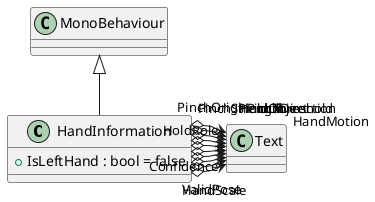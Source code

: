@startuml
class HandInformation {
    + IsLeftHand : bool = false
}
MonoBehaviour <|-- HandInformation
HandInformation o-> "ValidPose" Text
HandInformation o-> "Confidence" Text
HandInformation o-> "HandScale" Text
HandInformation o-> "HandMotion" Text
HandInformation o-> "HoldRole" Text
HandInformation o-> "HoldObject" Text
HandInformation o-> "PinchOrigin" Text
HandInformation o-> "PinchDirection" Text
HandInformation o-> "PinchStrength" Text
HandInformation o-> "PinchThreshold" Text
@enduml
